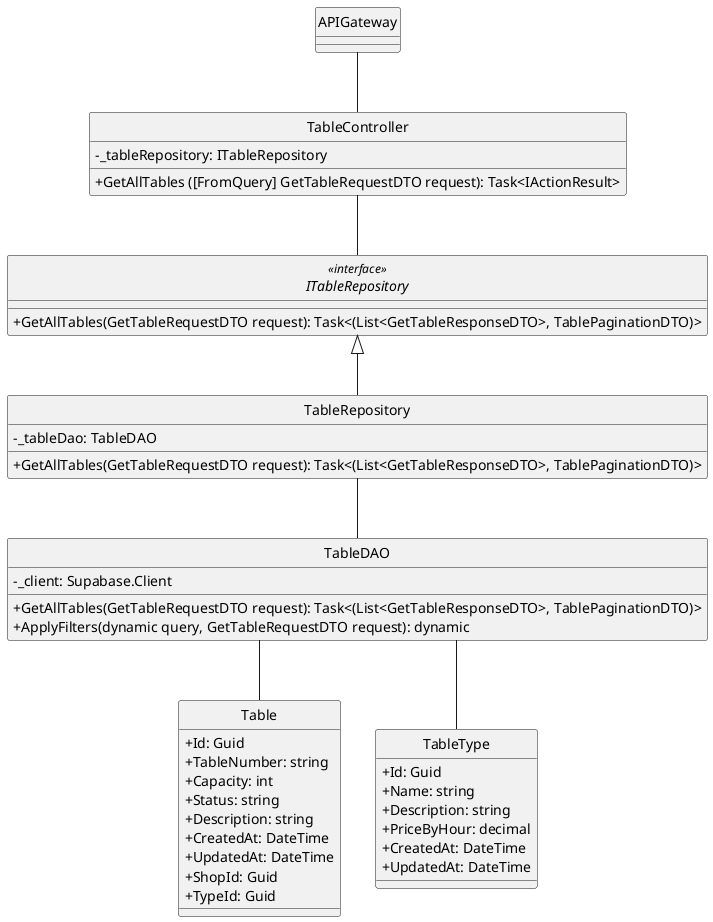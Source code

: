 @startuml
hide circle
skinparam classAttributeIconSize 0
skinparam linetype ortho

class APIGateway {
}
class TableController {
    - _tableRepository: ITableRepository
    + GetAllTables ([FromQuery] GetTableRequestDTO request): Task<IActionResult>
}
interface ITableRepository<<interface>>  {
    + GetAllTables(GetTableRequestDTO request): Task<(List<GetTableResponseDTO>, TablePaginationDTO)> 
}

class TableRepository {
    - _tableDao: TableDAO
    + GetAllTables(GetTableRequestDTO request): Task<(List<GetTableResponseDTO>, TablePaginationDTO)>
}
class TableDAO {
    - _client: Supabase.Client
    + GetAllTables(GetTableRequestDTO request): Task<(List<GetTableResponseDTO>, TablePaginationDTO)>
    + ApplyFilters(dynamic query, GetTableRequestDTO request): dynamic
}
class Table {
    + Id: Guid
    + TableNumber: string
    + Capacity: int
    + Status: string
    + Description: string
    + CreatedAt: DateTime
    + UpdatedAt: DateTime
    + ShopId: Guid
    + TypeId: Guid
}

class TableType {
    + Id: Guid
    + Name: string
    + Description: string
    + PriceByHour: decimal
    + CreatedAt: DateTime
    + UpdatedAt: DateTime
}
APIGateway -- TableController
TableController -- ITableRepository
ITableRepository <|-- TableRepository
TableRepository -- TableDAO
TableDAO -- Table
TableDAO -- TableType

@enduml